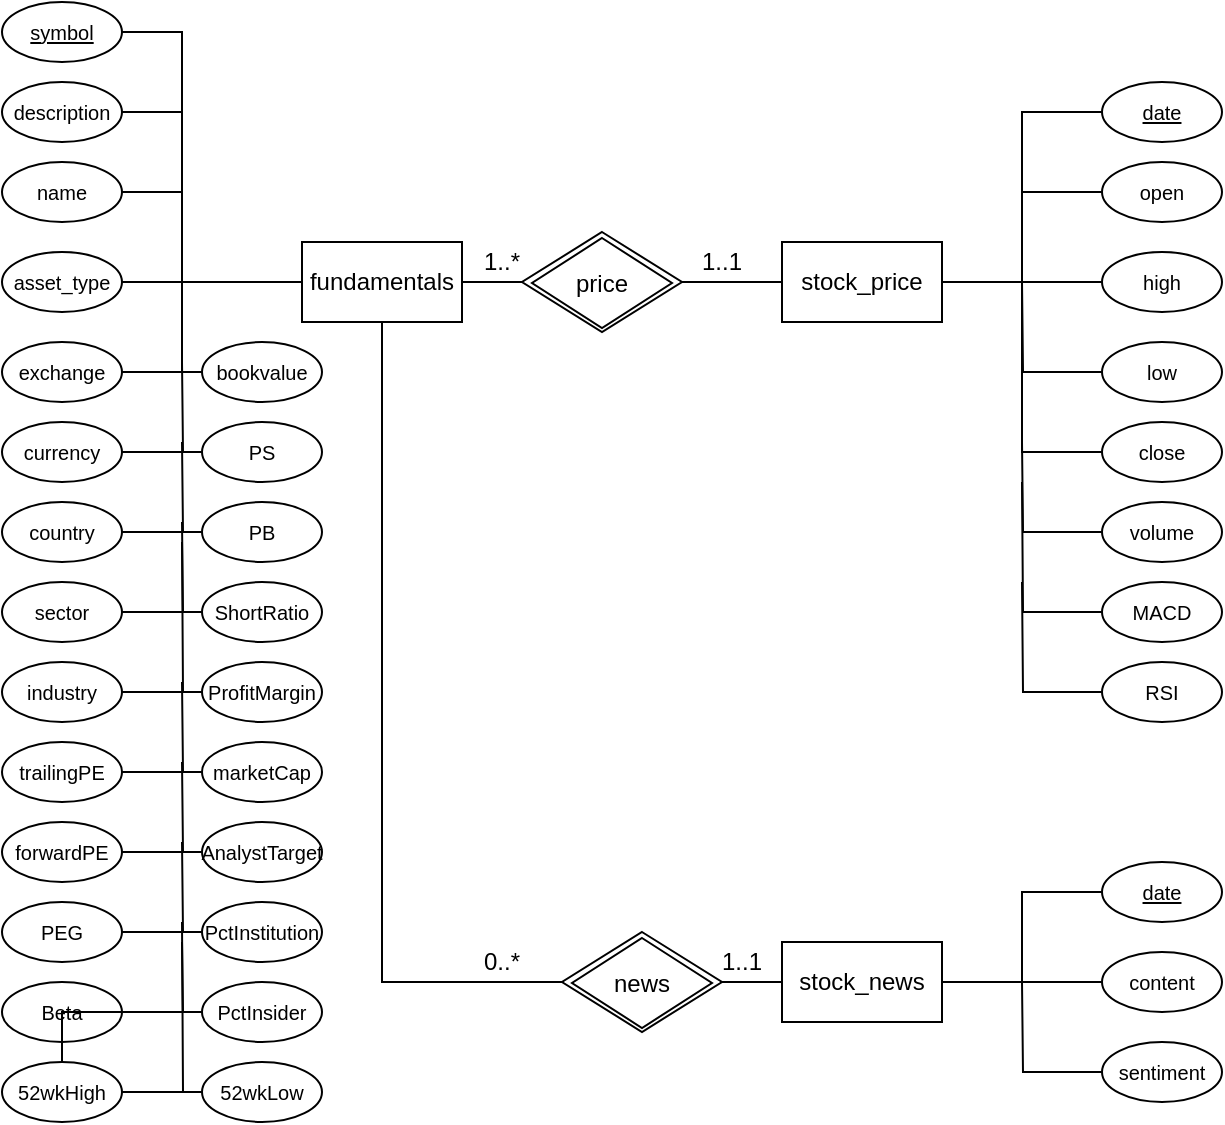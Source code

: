 <mxfile version="15.4.3" type="device"><diagram id="BPqPcnxj_lm893OvyQT2" name="Page-1"><mxGraphModel dx="785" dy="717" grid="1" gridSize="10" guides="1" tooltips="1" connect="1" arrows="1" fold="1" page="1" pageScale="1" pageWidth="850" pageHeight="1100" math="0" shadow="0"><root><mxCell id="0"/><mxCell id="1" parent="0"/><mxCell id="xWEfEdkmHZFw3aoxkaBT-117" style="edgeStyle=orthogonalEdgeStyle;rounded=0;orthogonalLoop=1;jettySize=auto;html=1;entryX=0;entryY=0.5;entryDx=0;entryDy=0;fontSize=12;endArrow=none;endFill=0;" edge="1" parent="1" source="xWEfEdkmHZFw3aoxkaBT-1" target="xWEfEdkmHZFw3aoxkaBT-115"><mxGeometry relative="1" as="geometry"><Array as="points"><mxPoint x="280" y="200"/><mxPoint x="280" y="200"/></Array></mxGeometry></mxCell><mxCell id="xWEfEdkmHZFw3aoxkaBT-119" style="edgeStyle=orthogonalEdgeStyle;rounded=0;orthogonalLoop=1;jettySize=auto;html=1;entryX=0;entryY=0.5;entryDx=0;entryDy=0;fontSize=12;endArrow=none;endFill=0;" edge="1" parent="1" source="xWEfEdkmHZFw3aoxkaBT-1" target="xWEfEdkmHZFw3aoxkaBT-116"><mxGeometry relative="1" as="geometry"><Array as="points"><mxPoint x="240" y="550"/></Array></mxGeometry></mxCell><mxCell id="xWEfEdkmHZFw3aoxkaBT-1" value="fundamentals" style="rounded=0;whiteSpace=wrap;html=1;fontSize=12;" vertex="1" parent="1"><mxGeometry x="200" y="180" width="80" height="40" as="geometry"/></mxCell><mxCell id="xWEfEdkmHZFw3aoxkaBT-2" value="stock_price" style="rounded=0;whiteSpace=wrap;html=1;fontSize=12;" vertex="1" parent="1"><mxGeometry x="440" y="180" width="80" height="40" as="geometry"/></mxCell><mxCell id="xWEfEdkmHZFw3aoxkaBT-8" style="edgeStyle=orthogonalEdgeStyle;rounded=0;orthogonalLoop=1;jettySize=auto;html=1;entryX=1;entryY=0.5;entryDx=0;entryDy=0;endArrow=none;endFill=0;fontSize=10;" edge="1" parent="1" source="xWEfEdkmHZFw3aoxkaBT-7" target="xWEfEdkmHZFw3aoxkaBT-2"><mxGeometry relative="1" as="geometry"><mxPoint x="590" y="190" as="targetPoint"/></mxGeometry></mxCell><mxCell id="xWEfEdkmHZFw3aoxkaBT-7" value="high" style="ellipse;whiteSpace=wrap;html=1;rounded=0;fontSize=10;" vertex="1" parent="1"><mxGeometry x="600" y="185" width="60" height="30" as="geometry"/></mxCell><mxCell id="xWEfEdkmHZFw3aoxkaBT-10" style="edgeStyle=orthogonalEdgeStyle;rounded=0;orthogonalLoop=1;jettySize=auto;html=1;endArrow=none;endFill=0;fontSize=10;" edge="1" parent="1" source="xWEfEdkmHZFw3aoxkaBT-9"><mxGeometry relative="1" as="geometry"><mxPoint x="520" y="200" as="targetPoint"/><Array as="points"><mxPoint x="560" y="155"/><mxPoint x="560" y="200"/></Array></mxGeometry></mxCell><mxCell id="xWEfEdkmHZFw3aoxkaBT-9" value="open" style="ellipse;whiteSpace=wrap;html=1;rounded=0;fontSize=10;" vertex="1" parent="1"><mxGeometry x="600" y="140" width="60" height="30" as="geometry"/></mxCell><mxCell id="xWEfEdkmHZFw3aoxkaBT-12" style="edgeStyle=orthogonalEdgeStyle;rounded=0;orthogonalLoop=1;jettySize=auto;html=1;endArrow=none;endFill=0;fontSize=10;" edge="1" parent="1" source="xWEfEdkmHZFw3aoxkaBT-11"><mxGeometry relative="1" as="geometry"><mxPoint x="520" y="200" as="targetPoint"/><Array as="points"><mxPoint x="560" y="115"/><mxPoint x="560" y="200"/></Array></mxGeometry></mxCell><mxCell id="xWEfEdkmHZFw3aoxkaBT-11" value="&lt;u style=&quot;font-size: 10px;&quot;&gt;date&lt;/u&gt;" style="ellipse;whiteSpace=wrap;html=1;rounded=0;fontSize=10;" vertex="1" parent="1"><mxGeometry x="600" y="100" width="60" height="30" as="geometry"/></mxCell><mxCell id="xWEfEdkmHZFw3aoxkaBT-16" style="edgeStyle=orthogonalEdgeStyle;rounded=0;orthogonalLoop=1;jettySize=auto;html=1;endArrow=none;endFill=0;fontSize=10;" edge="1" parent="1" source="xWEfEdkmHZFw3aoxkaBT-13"><mxGeometry relative="1" as="geometry"><mxPoint x="560" y="200" as="targetPoint"/></mxGeometry></mxCell><mxCell id="xWEfEdkmHZFw3aoxkaBT-13" value="low" style="ellipse;whiteSpace=wrap;html=1;rounded=0;fontSize=10;" vertex="1" parent="1"><mxGeometry x="600" y="230" width="60" height="30" as="geometry"/></mxCell><mxCell id="xWEfEdkmHZFw3aoxkaBT-15" style="edgeStyle=orthogonalEdgeStyle;rounded=0;orthogonalLoop=1;jettySize=auto;html=1;entryX=1;entryY=0.5;entryDx=0;entryDy=0;endArrow=none;endFill=0;fontSize=10;" edge="1" parent="1" source="xWEfEdkmHZFw3aoxkaBT-14" target="xWEfEdkmHZFw3aoxkaBT-2"><mxGeometry relative="1" as="geometry"><Array as="points"><mxPoint x="560" y="285"/><mxPoint x="560" y="200"/></Array></mxGeometry></mxCell><mxCell id="xWEfEdkmHZFw3aoxkaBT-14" value="close" style="ellipse;whiteSpace=wrap;html=1;rounded=0;fontSize=10;" vertex="1" parent="1"><mxGeometry x="600" y="270" width="60" height="30" as="geometry"/></mxCell><mxCell id="xWEfEdkmHZFw3aoxkaBT-20" style="edgeStyle=orthogonalEdgeStyle;rounded=0;orthogonalLoop=1;jettySize=auto;html=1;endArrow=none;endFill=0;fontSize=10;" edge="1" parent="1" source="xWEfEdkmHZFw3aoxkaBT-19"><mxGeometry relative="1" as="geometry"><mxPoint x="560" y="280" as="targetPoint"/></mxGeometry></mxCell><mxCell id="xWEfEdkmHZFw3aoxkaBT-19" value="volume" style="ellipse;whiteSpace=wrap;html=1;rounded=0;fontSize=10;" vertex="1" parent="1"><mxGeometry x="600" y="310" width="60" height="30" as="geometry"/></mxCell><mxCell id="xWEfEdkmHZFw3aoxkaBT-22" style="edgeStyle=orthogonalEdgeStyle;rounded=0;orthogonalLoop=1;jettySize=auto;html=1;endArrow=none;endFill=0;fontSize=10;" edge="1" parent="1" source="xWEfEdkmHZFw3aoxkaBT-21"><mxGeometry relative="1" as="geometry"><mxPoint x="560" y="300" as="targetPoint"/></mxGeometry></mxCell><mxCell id="xWEfEdkmHZFw3aoxkaBT-21" value="MACD" style="ellipse;whiteSpace=wrap;html=1;rounded=0;fontSize=10;" vertex="1" parent="1"><mxGeometry x="600" y="350" width="60" height="30" as="geometry"/></mxCell><mxCell id="xWEfEdkmHZFw3aoxkaBT-24" style="edgeStyle=orthogonalEdgeStyle;rounded=0;orthogonalLoop=1;jettySize=auto;html=1;endArrow=none;endFill=0;fontSize=10;" edge="1" parent="1" source="xWEfEdkmHZFw3aoxkaBT-23"><mxGeometry relative="1" as="geometry"><mxPoint x="560" y="350" as="targetPoint"/></mxGeometry></mxCell><mxCell id="xWEfEdkmHZFw3aoxkaBT-23" value="RSI" style="ellipse;whiteSpace=wrap;html=1;rounded=0;fontSize=10;" vertex="1" parent="1"><mxGeometry x="600" y="390" width="60" height="30" as="geometry"/></mxCell><mxCell id="xWEfEdkmHZFw3aoxkaBT-25" value="stock_news" style="rounded=0;whiteSpace=wrap;html=1;fontSize=12;" vertex="1" parent="1"><mxGeometry x="440" y="530" width="80" height="40" as="geometry"/></mxCell><mxCell id="xWEfEdkmHZFw3aoxkaBT-26" style="edgeStyle=orthogonalEdgeStyle;rounded=0;orthogonalLoop=1;jettySize=auto;html=1;entryX=1;entryY=0.5;entryDx=0;entryDy=0;endArrow=none;endFill=0;fontSize=10;" edge="1" parent="1" source="xWEfEdkmHZFw3aoxkaBT-27" target="xWEfEdkmHZFw3aoxkaBT-25"><mxGeometry relative="1" as="geometry"><mxPoint x="590" y="540" as="targetPoint"/></mxGeometry></mxCell><mxCell id="xWEfEdkmHZFw3aoxkaBT-27" value="content" style="ellipse;whiteSpace=wrap;html=1;rounded=0;fontSize=10;" vertex="1" parent="1"><mxGeometry x="600" y="535" width="60" height="30" as="geometry"/></mxCell><mxCell id="xWEfEdkmHZFw3aoxkaBT-28" style="edgeStyle=orthogonalEdgeStyle;rounded=0;orthogonalLoop=1;jettySize=auto;html=1;endArrow=none;endFill=0;fontSize=10;" edge="1" parent="1" source="xWEfEdkmHZFw3aoxkaBT-29"><mxGeometry relative="1" as="geometry"><mxPoint x="520" y="550" as="targetPoint"/><Array as="points"><mxPoint x="560" y="505"/><mxPoint x="560" y="550"/></Array></mxGeometry></mxCell><mxCell id="xWEfEdkmHZFw3aoxkaBT-29" value="date" style="ellipse;whiteSpace=wrap;html=1;rounded=0;fontStyle=4;fontSize=10;" vertex="1" parent="1"><mxGeometry x="600" y="490" width="60" height="30" as="geometry"/></mxCell><mxCell id="xWEfEdkmHZFw3aoxkaBT-32" style="edgeStyle=orthogonalEdgeStyle;rounded=0;orthogonalLoop=1;jettySize=auto;html=1;endArrow=none;endFill=0;fontSize=10;" edge="1" parent="1" source="xWEfEdkmHZFw3aoxkaBT-33"><mxGeometry relative="1" as="geometry"><mxPoint x="560" y="550" as="targetPoint"/></mxGeometry></mxCell><mxCell id="xWEfEdkmHZFw3aoxkaBT-33" value="sentiment" style="ellipse;whiteSpace=wrap;html=1;rounded=0;fontSize=10;" vertex="1" parent="1"><mxGeometry x="600" y="580" width="60" height="30" as="geometry"/></mxCell><mxCell id="xWEfEdkmHZFw3aoxkaBT-82" style="edgeStyle=orthogonalEdgeStyle;rounded=0;orthogonalLoop=1;jettySize=auto;html=1;endArrow=none;endFill=0;fontSize=10;" edge="1" parent="1" source="xWEfEdkmHZFw3aoxkaBT-58" target="xWEfEdkmHZFw3aoxkaBT-1"><mxGeometry relative="1" as="geometry"><Array as="points"><mxPoint x="140" y="75"/><mxPoint x="140" y="200"/></Array></mxGeometry></mxCell><mxCell id="xWEfEdkmHZFw3aoxkaBT-58" value="&lt;u style=&quot;font-size: 10px;&quot;&gt;symbol&lt;/u&gt;" style="ellipse;whiteSpace=wrap;html=1;rounded=0;fontSize=10;" vertex="1" parent="1"><mxGeometry x="50" y="60" width="60" height="30" as="geometry"/></mxCell><mxCell id="xWEfEdkmHZFw3aoxkaBT-86" style="edgeStyle=orthogonalEdgeStyle;rounded=0;orthogonalLoop=1;jettySize=auto;html=1;endArrow=none;endFill=0;fontSize=10;" edge="1" parent="1" source="xWEfEdkmHZFw3aoxkaBT-59"><mxGeometry relative="1" as="geometry"><mxPoint x="200" y="200" as="targetPoint"/><Array as="points"><mxPoint x="140" y="115"/><mxPoint x="140" y="200"/></Array></mxGeometry></mxCell><mxCell id="xWEfEdkmHZFw3aoxkaBT-59" value="description" style="ellipse;whiteSpace=wrap;html=1;rounded=0;fontSize=10;" vertex="1" parent="1"><mxGeometry x="50" y="100" width="60" height="30" as="geometry"/></mxCell><mxCell id="xWEfEdkmHZFw3aoxkaBT-85" style="edgeStyle=orthogonalEdgeStyle;rounded=0;orthogonalLoop=1;jettySize=auto;html=1;entryX=0;entryY=0.5;entryDx=0;entryDy=0;endArrow=none;endFill=0;fontSize=10;" edge="1" parent="1" source="xWEfEdkmHZFw3aoxkaBT-60" target="xWEfEdkmHZFw3aoxkaBT-1"><mxGeometry relative="1" as="geometry"><Array as="points"><mxPoint x="140" y="155"/><mxPoint x="140" y="200"/></Array></mxGeometry></mxCell><mxCell id="xWEfEdkmHZFw3aoxkaBT-60" value="name" style="ellipse;whiteSpace=wrap;html=1;rounded=0;fontSize=10;" vertex="1" parent="1"><mxGeometry x="50" y="140" width="60" height="30" as="geometry"/></mxCell><mxCell id="xWEfEdkmHZFw3aoxkaBT-87" style="edgeStyle=orthogonalEdgeStyle;rounded=0;orthogonalLoop=1;jettySize=auto;html=1;endArrow=none;endFill=0;fontSize=10;" edge="1" parent="1" source="xWEfEdkmHZFw3aoxkaBT-61"><mxGeometry relative="1" as="geometry"><mxPoint x="160" y="200" as="targetPoint"/></mxGeometry></mxCell><mxCell id="xWEfEdkmHZFw3aoxkaBT-61" value="asset_type" style="ellipse;whiteSpace=wrap;html=1;rounded=0;fontSize=10;" vertex="1" parent="1"><mxGeometry x="50" y="185" width="60" height="30" as="geometry"/></mxCell><mxCell id="xWEfEdkmHZFw3aoxkaBT-89" style="edgeStyle=orthogonalEdgeStyle;rounded=0;orthogonalLoop=1;jettySize=auto;html=1;endArrow=none;endFill=0;fontSize=10;" edge="1" parent="1" source="xWEfEdkmHZFw3aoxkaBT-62"><mxGeometry relative="1" as="geometry"><mxPoint x="200" y="200" as="targetPoint"/><Array as="points"><mxPoint x="140" y="245"/><mxPoint x="140" y="200"/></Array></mxGeometry></mxCell><mxCell id="xWEfEdkmHZFw3aoxkaBT-62" value="exchange" style="ellipse;whiteSpace=wrap;html=1;rounded=0;fontSize=10;" vertex="1" parent="1"><mxGeometry x="50" y="230" width="60" height="30" as="geometry"/></mxCell><mxCell id="xWEfEdkmHZFw3aoxkaBT-90" style="edgeStyle=orthogonalEdgeStyle;rounded=0;orthogonalLoop=1;jettySize=auto;html=1;endArrow=none;endFill=0;fontSize=10;" edge="1" parent="1" source="xWEfEdkmHZFw3aoxkaBT-63"><mxGeometry relative="1" as="geometry"><mxPoint x="140" y="240" as="targetPoint"/></mxGeometry></mxCell><mxCell id="xWEfEdkmHZFw3aoxkaBT-63" value="currency" style="ellipse;whiteSpace=wrap;html=1;rounded=0;fontSize=10;" vertex="1" parent="1"><mxGeometry x="50" y="270" width="60" height="30" as="geometry"/></mxCell><mxCell id="xWEfEdkmHZFw3aoxkaBT-91" style="edgeStyle=orthogonalEdgeStyle;rounded=0;orthogonalLoop=1;jettySize=auto;html=1;endArrow=none;endFill=0;fontSize=10;" edge="1" parent="1" source="xWEfEdkmHZFw3aoxkaBT-64"><mxGeometry relative="1" as="geometry"><mxPoint x="140" y="280" as="targetPoint"/></mxGeometry></mxCell><mxCell id="xWEfEdkmHZFw3aoxkaBT-64" value="country" style="ellipse;whiteSpace=wrap;html=1;rounded=0;fontSize=10;" vertex="1" parent="1"><mxGeometry x="50" y="310" width="60" height="30" as="geometry"/></mxCell><mxCell id="xWEfEdkmHZFw3aoxkaBT-93" style="edgeStyle=orthogonalEdgeStyle;rounded=0;orthogonalLoop=1;jettySize=auto;html=1;endArrow=none;endFill=0;fontSize=10;" edge="1" parent="1" source="xWEfEdkmHZFw3aoxkaBT-65"><mxGeometry relative="1" as="geometry"><mxPoint x="140" y="320" as="targetPoint"/></mxGeometry></mxCell><mxCell id="xWEfEdkmHZFw3aoxkaBT-65" value="sector" style="ellipse;whiteSpace=wrap;html=1;rounded=0;fontSize=10;" vertex="1" parent="1"><mxGeometry x="50" y="350" width="60" height="30" as="geometry"/></mxCell><mxCell id="xWEfEdkmHZFw3aoxkaBT-92" style="edgeStyle=orthogonalEdgeStyle;rounded=0;orthogonalLoop=1;jettySize=auto;html=1;endArrow=none;endFill=0;fontSize=10;" edge="1" parent="1" source="xWEfEdkmHZFw3aoxkaBT-66"><mxGeometry relative="1" as="geometry"><mxPoint x="140" y="330" as="targetPoint"/></mxGeometry></mxCell><mxCell id="xWEfEdkmHZFw3aoxkaBT-66" value="industry" style="ellipse;whiteSpace=wrap;html=1;rounded=0;fontSize=10;" vertex="1" parent="1"><mxGeometry x="50" y="390" width="60" height="30" as="geometry"/></mxCell><mxCell id="xWEfEdkmHZFw3aoxkaBT-94" style="edgeStyle=orthogonalEdgeStyle;rounded=0;orthogonalLoop=1;jettySize=auto;html=1;endArrow=none;endFill=0;fontSize=10;" edge="1" parent="1" source="xWEfEdkmHZFw3aoxkaBT-67"><mxGeometry relative="1" as="geometry"><mxPoint x="140" y="400" as="targetPoint"/></mxGeometry></mxCell><mxCell id="xWEfEdkmHZFw3aoxkaBT-67" value="trailingPE" style="ellipse;whiteSpace=wrap;html=1;rounded=0;fontSize=10;" vertex="1" parent="1"><mxGeometry x="50" y="430" width="60" height="30" as="geometry"/></mxCell><mxCell id="xWEfEdkmHZFw3aoxkaBT-95" style="edgeStyle=orthogonalEdgeStyle;rounded=0;orthogonalLoop=1;jettySize=auto;html=1;endArrow=none;endFill=0;fontSize=10;" edge="1" parent="1" source="xWEfEdkmHZFw3aoxkaBT-68"><mxGeometry relative="1" as="geometry"><mxPoint x="140" y="440" as="targetPoint"/></mxGeometry></mxCell><mxCell id="xWEfEdkmHZFw3aoxkaBT-68" value="forwardPE" style="ellipse;whiteSpace=wrap;html=1;rounded=0;fontSize=10;" vertex="1" parent="1"><mxGeometry x="50" y="470" width="60" height="30" as="geometry"/></mxCell><mxCell id="xWEfEdkmHZFw3aoxkaBT-96" style="edgeStyle=orthogonalEdgeStyle;rounded=0;orthogonalLoop=1;jettySize=auto;html=1;endArrow=none;endFill=0;fontSize=10;" edge="1" parent="1" source="xWEfEdkmHZFw3aoxkaBT-69"><mxGeometry relative="1" as="geometry"><mxPoint x="140" y="480" as="targetPoint"/></mxGeometry></mxCell><mxCell id="xWEfEdkmHZFw3aoxkaBT-69" value="PEG" style="ellipse;whiteSpace=wrap;html=1;rounded=0;fontSize=10;" vertex="1" parent="1"><mxGeometry x="50" y="510" width="60" height="30" as="geometry"/></mxCell><mxCell id="xWEfEdkmHZFw3aoxkaBT-97" style="edgeStyle=orthogonalEdgeStyle;rounded=0;orthogonalLoop=1;jettySize=auto;html=1;endArrow=none;endFill=0;fontSize=10;" edge="1" parent="1" source="xWEfEdkmHZFw3aoxkaBT-70"><mxGeometry relative="1" as="geometry"><mxPoint x="140" y="530" as="targetPoint"/></mxGeometry></mxCell><mxCell id="xWEfEdkmHZFw3aoxkaBT-70" value="Beta" style="ellipse;whiteSpace=wrap;html=1;rounded=0;fontSize=10;" vertex="1" parent="1"><mxGeometry x="50" y="550" width="60" height="30" as="geometry"/></mxCell><mxCell id="xWEfEdkmHZFw3aoxkaBT-98" style="edgeStyle=orthogonalEdgeStyle;rounded=0;orthogonalLoop=1;jettySize=auto;html=1;endArrow=none;endFill=0;fontSize=10;" edge="1" parent="1" source="xWEfEdkmHZFw3aoxkaBT-71"><mxGeometry relative="1" as="geometry"><mxPoint x="140" y="520" as="targetPoint"/></mxGeometry></mxCell><mxCell id="xWEfEdkmHZFw3aoxkaBT-71" value="52wkHigh" style="ellipse;whiteSpace=wrap;html=1;rounded=0;fontSize=10;" vertex="1" parent="1"><mxGeometry x="50" y="590" width="60" height="30" as="geometry"/></mxCell><mxCell id="xWEfEdkmHZFw3aoxkaBT-104" style="edgeStyle=orthogonalEdgeStyle;rounded=0;orthogonalLoop=1;jettySize=auto;html=1;endArrow=none;endFill=0;fontSize=10;" edge="1" parent="1" source="xWEfEdkmHZFw3aoxkaBT-72"><mxGeometry relative="1" as="geometry"><mxPoint x="120" y="445" as="targetPoint"/></mxGeometry></mxCell><mxCell id="xWEfEdkmHZFw3aoxkaBT-72" value="marketCap" style="ellipse;whiteSpace=wrap;html=1;rounded=0;fontSize=10;" vertex="1" parent="1"><mxGeometry x="150" y="430" width="60" height="30" as="geometry"/></mxCell><mxCell id="xWEfEdkmHZFw3aoxkaBT-103" style="edgeStyle=orthogonalEdgeStyle;rounded=0;orthogonalLoop=1;jettySize=auto;html=1;endArrow=none;endFill=0;fontSize=10;" edge="1" parent="1" source="xWEfEdkmHZFw3aoxkaBT-73"><mxGeometry relative="1" as="geometry"><mxPoint x="120" y="485" as="targetPoint"/></mxGeometry></mxCell><mxCell id="xWEfEdkmHZFw3aoxkaBT-73" value="AnalystTarget" style="ellipse;whiteSpace=wrap;html=1;rounded=0;fontSize=10;" vertex="1" parent="1"><mxGeometry x="150" y="470" width="60" height="30" as="geometry"/></mxCell><mxCell id="xWEfEdkmHZFw3aoxkaBT-102" style="edgeStyle=orthogonalEdgeStyle;rounded=0;orthogonalLoop=1;jettySize=auto;html=1;endArrow=none;endFill=0;fontSize=10;" edge="1" parent="1" source="xWEfEdkmHZFw3aoxkaBT-74"><mxGeometry relative="1" as="geometry"><mxPoint x="120" y="525" as="targetPoint"/></mxGeometry></mxCell><mxCell id="xWEfEdkmHZFw3aoxkaBT-74" value="PctInstitution" style="ellipse;whiteSpace=wrap;html=1;rounded=0;fontSize=10;" vertex="1" parent="1"><mxGeometry x="150" y="510" width="60" height="30" as="geometry"/></mxCell><mxCell id="xWEfEdkmHZFw3aoxkaBT-100" value="" style="edgeStyle=orthogonalEdgeStyle;rounded=0;orthogonalLoop=1;jettySize=auto;html=1;endArrow=none;endFill=0;fontSize=10;" edge="1" parent="1" source="xWEfEdkmHZFw3aoxkaBT-75" target="xWEfEdkmHZFw3aoxkaBT-71"><mxGeometry relative="1" as="geometry"/></mxCell><mxCell id="xWEfEdkmHZFw3aoxkaBT-101" style="edgeStyle=orthogonalEdgeStyle;rounded=0;orthogonalLoop=1;jettySize=auto;html=1;endArrow=none;endFill=0;fontSize=10;" edge="1" parent="1" source="xWEfEdkmHZFw3aoxkaBT-75"><mxGeometry relative="1" as="geometry"><mxPoint x="120" y="565" as="targetPoint"/></mxGeometry></mxCell><mxCell id="xWEfEdkmHZFw3aoxkaBT-75" value="PctInsider" style="ellipse;whiteSpace=wrap;html=1;rounded=0;fontSize=10;" vertex="1" parent="1"><mxGeometry x="150" y="550" width="60" height="30" as="geometry"/></mxCell><mxCell id="xWEfEdkmHZFw3aoxkaBT-99" style="edgeStyle=orthogonalEdgeStyle;rounded=0;orthogonalLoop=1;jettySize=auto;html=1;endArrow=none;endFill=0;fontSize=10;" edge="1" parent="1" source="xWEfEdkmHZFw3aoxkaBT-76"><mxGeometry relative="1" as="geometry"><mxPoint x="140" y="605" as="targetPoint"/></mxGeometry></mxCell><mxCell id="xWEfEdkmHZFw3aoxkaBT-76" value="52wkLow" style="ellipse;whiteSpace=wrap;html=1;rounded=0;fontSize=10;" vertex="1" parent="1"><mxGeometry x="150" y="590" width="60" height="30" as="geometry"/></mxCell><mxCell id="xWEfEdkmHZFw3aoxkaBT-109" style="edgeStyle=orthogonalEdgeStyle;rounded=0;orthogonalLoop=1;jettySize=auto;html=1;entryX=1;entryY=0.5;entryDx=0;entryDy=0;endArrow=none;endFill=0;fontSize=10;" edge="1" parent="1" source="xWEfEdkmHZFw3aoxkaBT-77" target="xWEfEdkmHZFw3aoxkaBT-62"><mxGeometry relative="1" as="geometry"/></mxCell><mxCell id="xWEfEdkmHZFw3aoxkaBT-77" value="bookvalue" style="ellipse;whiteSpace=wrap;html=1;rounded=0;fontSize=10;" vertex="1" parent="1"><mxGeometry x="150" y="230" width="60" height="30" as="geometry"/></mxCell><mxCell id="xWEfEdkmHZFw3aoxkaBT-108" style="edgeStyle=orthogonalEdgeStyle;rounded=0;orthogonalLoop=1;jettySize=auto;html=1;entryX=1;entryY=0.5;entryDx=0;entryDy=0;endArrow=none;endFill=0;fontSize=10;" edge="1" parent="1" source="xWEfEdkmHZFw3aoxkaBT-78" target="xWEfEdkmHZFw3aoxkaBT-63"><mxGeometry relative="1" as="geometry"/></mxCell><mxCell id="xWEfEdkmHZFw3aoxkaBT-78" value="PS" style="ellipse;whiteSpace=wrap;html=1;rounded=0;fontSize=10;" vertex="1" parent="1"><mxGeometry x="150" y="270" width="60" height="30" as="geometry"/></mxCell><mxCell id="xWEfEdkmHZFw3aoxkaBT-107" style="edgeStyle=orthogonalEdgeStyle;rounded=0;orthogonalLoop=1;jettySize=auto;html=1;endArrow=none;endFill=0;fontSize=10;" edge="1" parent="1" source="xWEfEdkmHZFw3aoxkaBT-79"><mxGeometry relative="1" as="geometry"><mxPoint x="120" y="325" as="targetPoint"/></mxGeometry></mxCell><mxCell id="xWEfEdkmHZFw3aoxkaBT-79" value="PB" style="ellipse;whiteSpace=wrap;html=1;rounded=0;fontSize=10;" vertex="1" parent="1"><mxGeometry x="150" y="310" width="60" height="30" as="geometry"/></mxCell><mxCell id="xWEfEdkmHZFw3aoxkaBT-106" style="edgeStyle=orthogonalEdgeStyle;rounded=0;orthogonalLoop=1;jettySize=auto;html=1;endArrow=none;endFill=0;fontSize=10;" edge="1" parent="1" source="xWEfEdkmHZFw3aoxkaBT-80"><mxGeometry relative="1" as="geometry"><mxPoint x="120" y="365" as="targetPoint"/></mxGeometry></mxCell><mxCell id="xWEfEdkmHZFw3aoxkaBT-80" value="ShortRatio" style="ellipse;whiteSpace=wrap;html=1;rounded=0;fontSize=10;" vertex="1" parent="1"><mxGeometry x="150" y="350" width="60" height="30" as="geometry"/></mxCell><mxCell id="xWEfEdkmHZFw3aoxkaBT-105" style="edgeStyle=orthogonalEdgeStyle;rounded=0;orthogonalLoop=1;jettySize=auto;html=1;endArrow=none;endFill=0;fontSize=10;" edge="1" parent="1" source="xWEfEdkmHZFw3aoxkaBT-81"><mxGeometry relative="1" as="geometry"><mxPoint x="120" y="405" as="targetPoint"/></mxGeometry></mxCell><mxCell id="xWEfEdkmHZFw3aoxkaBT-81" value="ProfitMargin" style="ellipse;whiteSpace=wrap;html=1;rounded=0;fontSize=10;" vertex="1" parent="1"><mxGeometry x="150" y="390" width="60" height="30" as="geometry"/></mxCell><mxCell id="xWEfEdkmHZFw3aoxkaBT-118" style="edgeStyle=orthogonalEdgeStyle;rounded=0;orthogonalLoop=1;jettySize=auto;html=1;entryX=0;entryY=0.5;entryDx=0;entryDy=0;fontSize=12;endArrow=none;endFill=0;" edge="1" parent="1" source="xWEfEdkmHZFw3aoxkaBT-115" target="xWEfEdkmHZFw3aoxkaBT-2"><mxGeometry relative="1" as="geometry"/></mxCell><mxCell id="xWEfEdkmHZFw3aoxkaBT-115" value="&lt;font style=&quot;font-size: 12px;&quot;&gt;price&lt;/font&gt;" style="rhombus;whiteSpace=wrap;html=1;fontSize=12;verticalAlign=middle;" vertex="1" parent="1"><mxGeometry x="310" y="175" width="80" height="50" as="geometry"/></mxCell><mxCell id="xWEfEdkmHZFw3aoxkaBT-120" style="edgeStyle=orthogonalEdgeStyle;rounded=0;orthogonalLoop=1;jettySize=auto;html=1;entryX=0;entryY=0.5;entryDx=0;entryDy=0;fontSize=12;endArrow=none;endFill=0;" edge="1" parent="1" source="xWEfEdkmHZFw3aoxkaBT-116" target="xWEfEdkmHZFw3aoxkaBT-25"><mxGeometry relative="1" as="geometry"/></mxCell><mxCell id="xWEfEdkmHZFw3aoxkaBT-116" value="&lt;font style=&quot;font-size: 12px;&quot;&gt;news&lt;/font&gt;" style="rhombus;whiteSpace=wrap;html=1;fontSize=12;verticalAlign=middle;" vertex="1" parent="1"><mxGeometry x="330" y="525" width="80" height="50" as="geometry"/></mxCell><mxCell id="xWEfEdkmHZFw3aoxkaBT-121" value="1..*" style="text;html=1;strokeColor=none;fillColor=none;align=center;verticalAlign=middle;whiteSpace=wrap;rounded=0;fontSize=12;" vertex="1" parent="1"><mxGeometry x="280" y="180" width="40" height="20" as="geometry"/></mxCell><mxCell id="xWEfEdkmHZFw3aoxkaBT-123" value="1..1" style="text;html=1;strokeColor=none;fillColor=none;align=center;verticalAlign=middle;whiteSpace=wrap;rounded=0;fontSize=12;" vertex="1" parent="1"><mxGeometry x="390" y="180" width="40" height="20" as="geometry"/></mxCell><mxCell id="xWEfEdkmHZFw3aoxkaBT-124" value="0..*" style="text;html=1;strokeColor=none;fillColor=none;align=center;verticalAlign=middle;whiteSpace=wrap;rounded=0;fontSize=12;" vertex="1" parent="1"><mxGeometry x="280" y="530" width="40" height="20" as="geometry"/></mxCell><mxCell id="xWEfEdkmHZFw3aoxkaBT-126" value="1..1" style="text;html=1;strokeColor=none;fillColor=none;align=center;verticalAlign=middle;whiteSpace=wrap;rounded=0;fontSize=12;" vertex="1" parent="1"><mxGeometry x="400" y="530" width="40" height="20" as="geometry"/></mxCell><mxCell id="xWEfEdkmHZFw3aoxkaBT-127" value="&lt;font style=&quot;font-size: 12px;&quot;&gt;news&lt;/font&gt;" style="rhombus;whiteSpace=wrap;html=1;fontSize=12;verticalAlign=middle;" vertex="1" parent="1"><mxGeometry x="335" y="528" width="70" height="45" as="geometry"/></mxCell><mxCell id="xWEfEdkmHZFw3aoxkaBT-128" value="&lt;font style=&quot;font-size: 12px;&quot;&gt;price&lt;/font&gt;" style="rhombus;whiteSpace=wrap;html=1;fontSize=12;verticalAlign=middle;" vertex="1" parent="1"><mxGeometry x="315" y="178" width="70" height="45" as="geometry"/></mxCell></root></mxGraphModel></diagram></mxfile>
